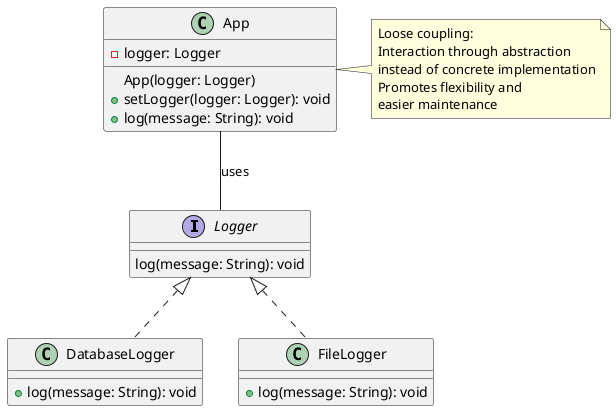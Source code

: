 @startuml

interface Logger {
  log(message: String): void
}

class App {
  - logger: Logger
  App(logger: Logger)
  + setLogger(logger: Logger): void
  + log(message: String): void
}
note right of App
    Loose coupling:
    Interaction through abstraction
    instead of concrete implementation
    Promotes flexibility and
    easier maintenance
end note

class DatabaseLogger implements Logger {
  + log(message: String): void
}

class FileLogger implements Logger {
  + log(message: String): void
}

App -- Logger: uses

@enduml